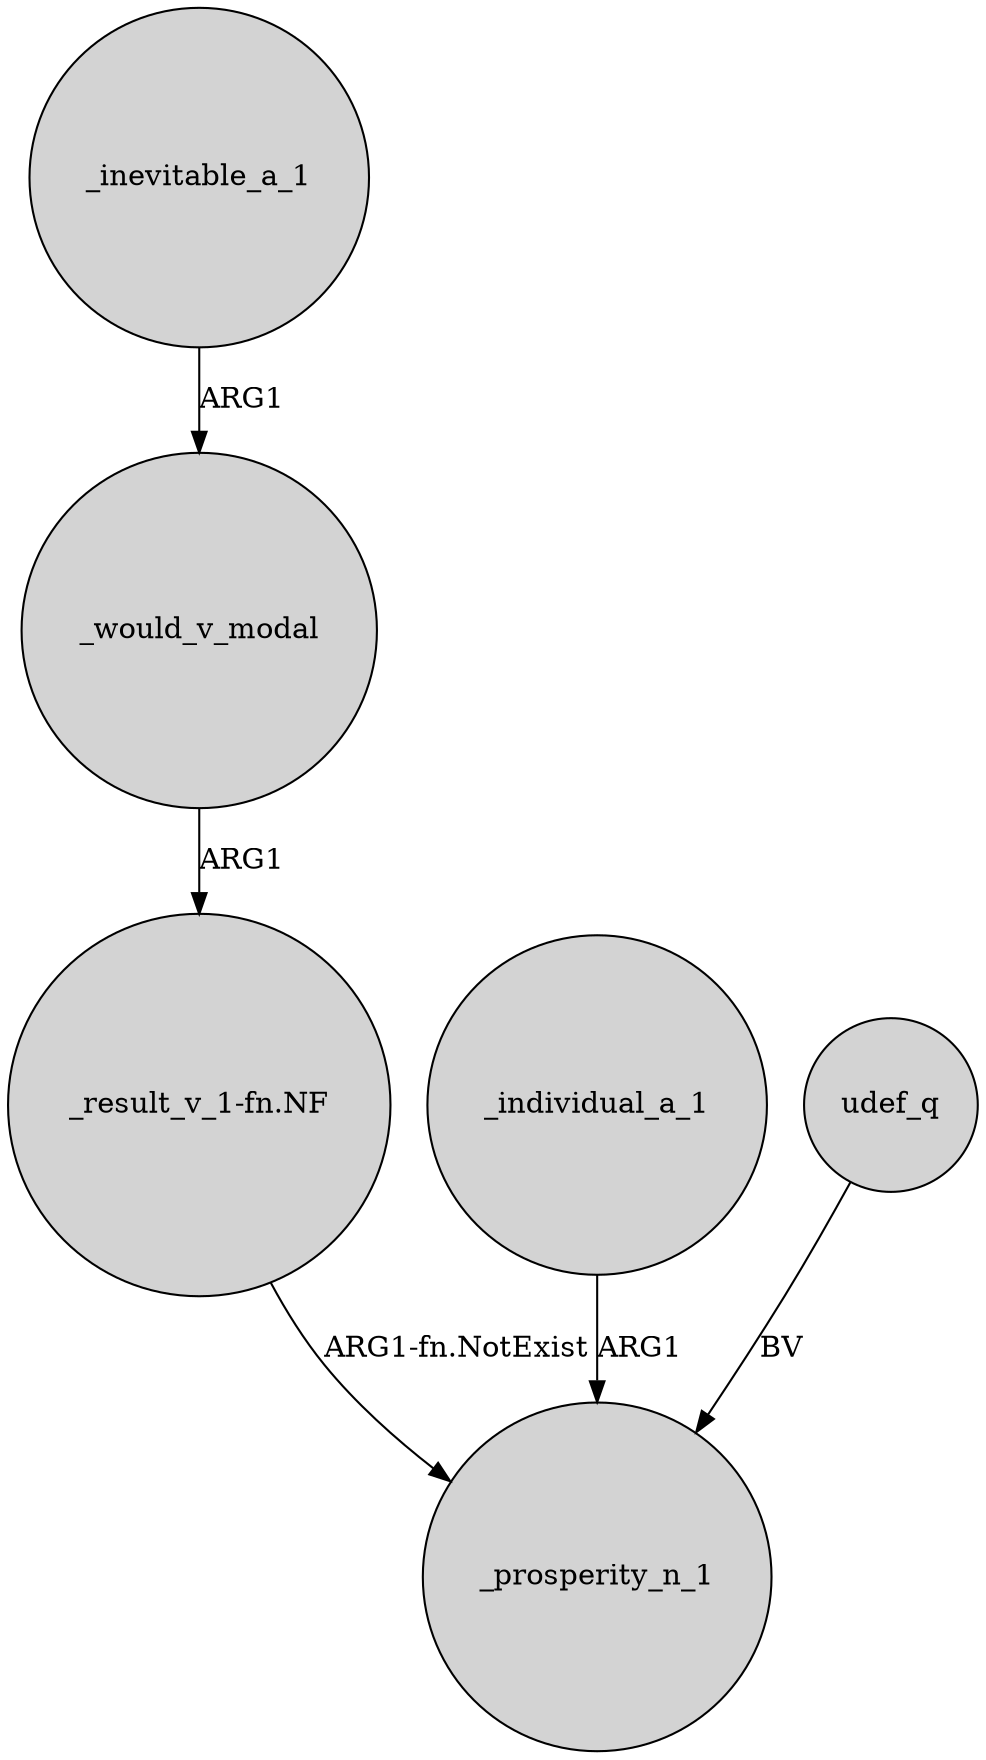 digraph {
	node [shape=circle style=filled]
	_inevitable_a_1 -> _would_v_modal [label=ARG1]
	_individual_a_1 -> _prosperity_n_1 [label=ARG1]
	udef_q -> _prosperity_n_1 [label=BV]
	"_result_v_1-fn.NF" -> _prosperity_n_1 [label="ARG1-fn.NotExist"]
	_would_v_modal -> "_result_v_1-fn.NF" [label=ARG1]
}
